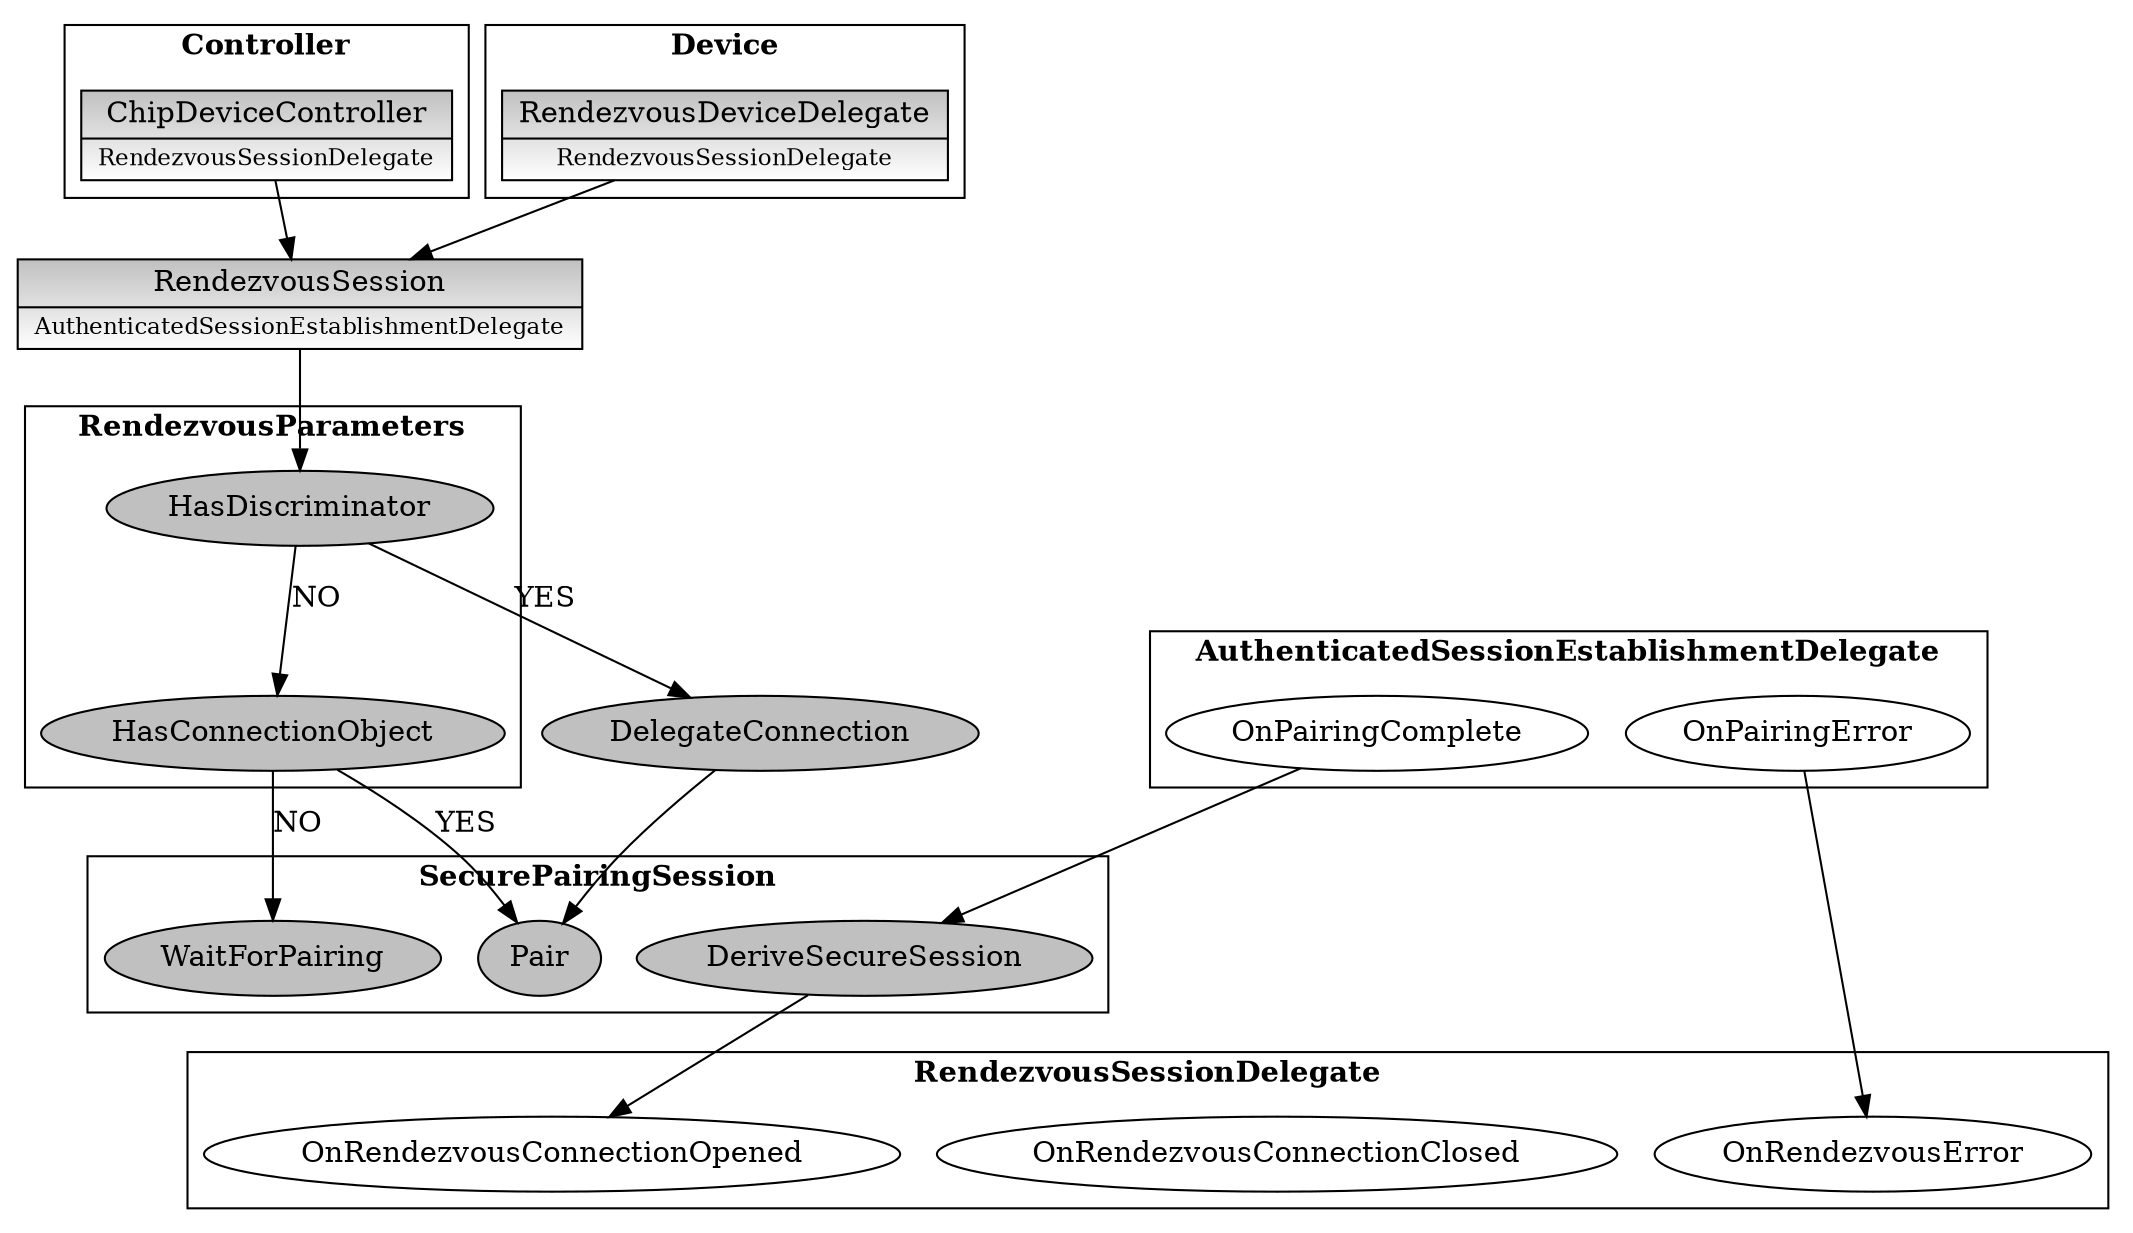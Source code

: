 digraph RendezvousSession
{
  node [fillcolor="gray", style=filled]

  # This section represents controller-only elements
  subgraph cluster_controller {
    label=<<b>Controller</b>>
    node [fillcolor="white:gray", gradientangle=90]

    ChipDeviceController [shape=record label=<{ChipDeviceController|<font point-size="11">RendezvousSessionDelegate</font>}>, URL="@ref chip::DeviceController::ChipDeviceController"]
  }

  # This section represents device-only elements
  subgraph cluster_device {
    label=<<b>Device</b>>
    node [fillcolor="white:gray", gradientangle=90]

    RendezvousDeviceDelegate [shape=record label=<{RendezvousDeviceDelegate|<font point-size="11">RendezvousSessionDelegate</font>}> URL="@ref chip::RendezvousSessionDelegate"]
  }

  # This section represents elements which belongs to src/transport/
  subgraph rendezvousSession {
    node [fillcolor="white:gray", gradientangle=90]

    RendezvousSession [shape=record, label=<{RendezvousSession|<font point-size="11">AuthenticatedSessionEstablishmentDelegate</font>}>, URL="@ref chip::AuthenticatedSessionEstablishmentDelegate"]
  }

  # This section represents methods which belongs to SecurePairingSession
  subgraph cluster_securePairingSession {
    label=<<b>SecurePairingSession</b>>
    node [fillcolor="gray"]

    WaitForPairing [URL="@ref chip::SecurePairingSession::WaitForPairing"]
    Pair [URL="@ref chip::SecurePairingSession::Pair"]
    DeriveSecureSession [URL="@ref chip::SecurePairingSession::DeriveSecureSession"]
  }

  # This section represents methods which belongs to RendezvousParameters
  subgraph cluster_RendezvousParameters {
    label=<<b>RendezvousParameters</b>>
    node [fillcolor="gray"]

    HasDiscriminator [URL="@ref chip::RendezvousParameters::HasDiscriminator"]
    HasConnectionObject [URL="@ref chip::RendezvousParameters::HasConnectionObject"]
  }

  # This section represents callbacks which belongs to RendezvousSessionDelegate
  subgraph cluster_rendezvousSessionDelegate {
    label=<<b>RendezvousSessionDelegate</b>>
    node [fillcolor="white"]

    OnRendezvousConnectionOpened [URL="@ref chip::RendezvousSessionDelegate::OnRendezvousConnectionOpened"]
    OnRendezvousConnectionClosed [URL="@ref chip::RendezvousSessionDelegate::OnRendezvousConnectionClosed"]
    OnRendezvousError [URL="@ref chip::RendezvousSessionDelegate::OnRendezvousError"]
  }

  # This section represents callbacks which belongs to AuthenticatedSessionEstablishmentDelegate
  subgraph cluster_secureAuthenticatedSessionEstablishmentDelegate {
    label=<<b>AuthenticatedSessionEstablishmentDelegate</b>>
    node [fillcolor="white"]

    OnPairingError [URL="@ref chip::AuthenticatedSessionEstablishmentDelegate::OnPairingError"]
    OnPairingComplete [URL="@ref chip::AuthenticatedSessionEstablishmentDelegate::OnPairingComplete"]
  }

  #############################
  # Main relationships
  #############################
  {ChipDeviceController, RendezvousDeviceDelegate} -> RendezvousSession

  RendezvousSession -> HasDiscriminator

  HasDiscriminator -> DelegateConnection [label=YES]
  DelegateConnection -> Pair

  HasDiscriminator -> HasConnectionObject [label=NO]
  HasConnectionObject -> Pair [label=YES]

  HasConnectionObject -> WaitForPairing [label=NO]

  OnPairingError -> OnRendezvousError
  OnPairingComplete -> DeriveSecureSession -> OnRendezvousConnectionOpened
}
